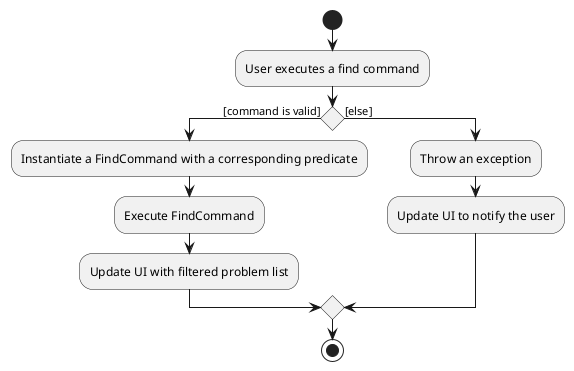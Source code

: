 @startuml

start

:User executes a find command;

if () then ([command is valid])
	:Instantiate a FindCommand with a corresponding predicate;
	:Execute FindCommand;
	:Update UI with filtered problem list;
else ([else])
	:Throw an exception;
	:Update UI to notify the user;
endif

stop

@enduml
